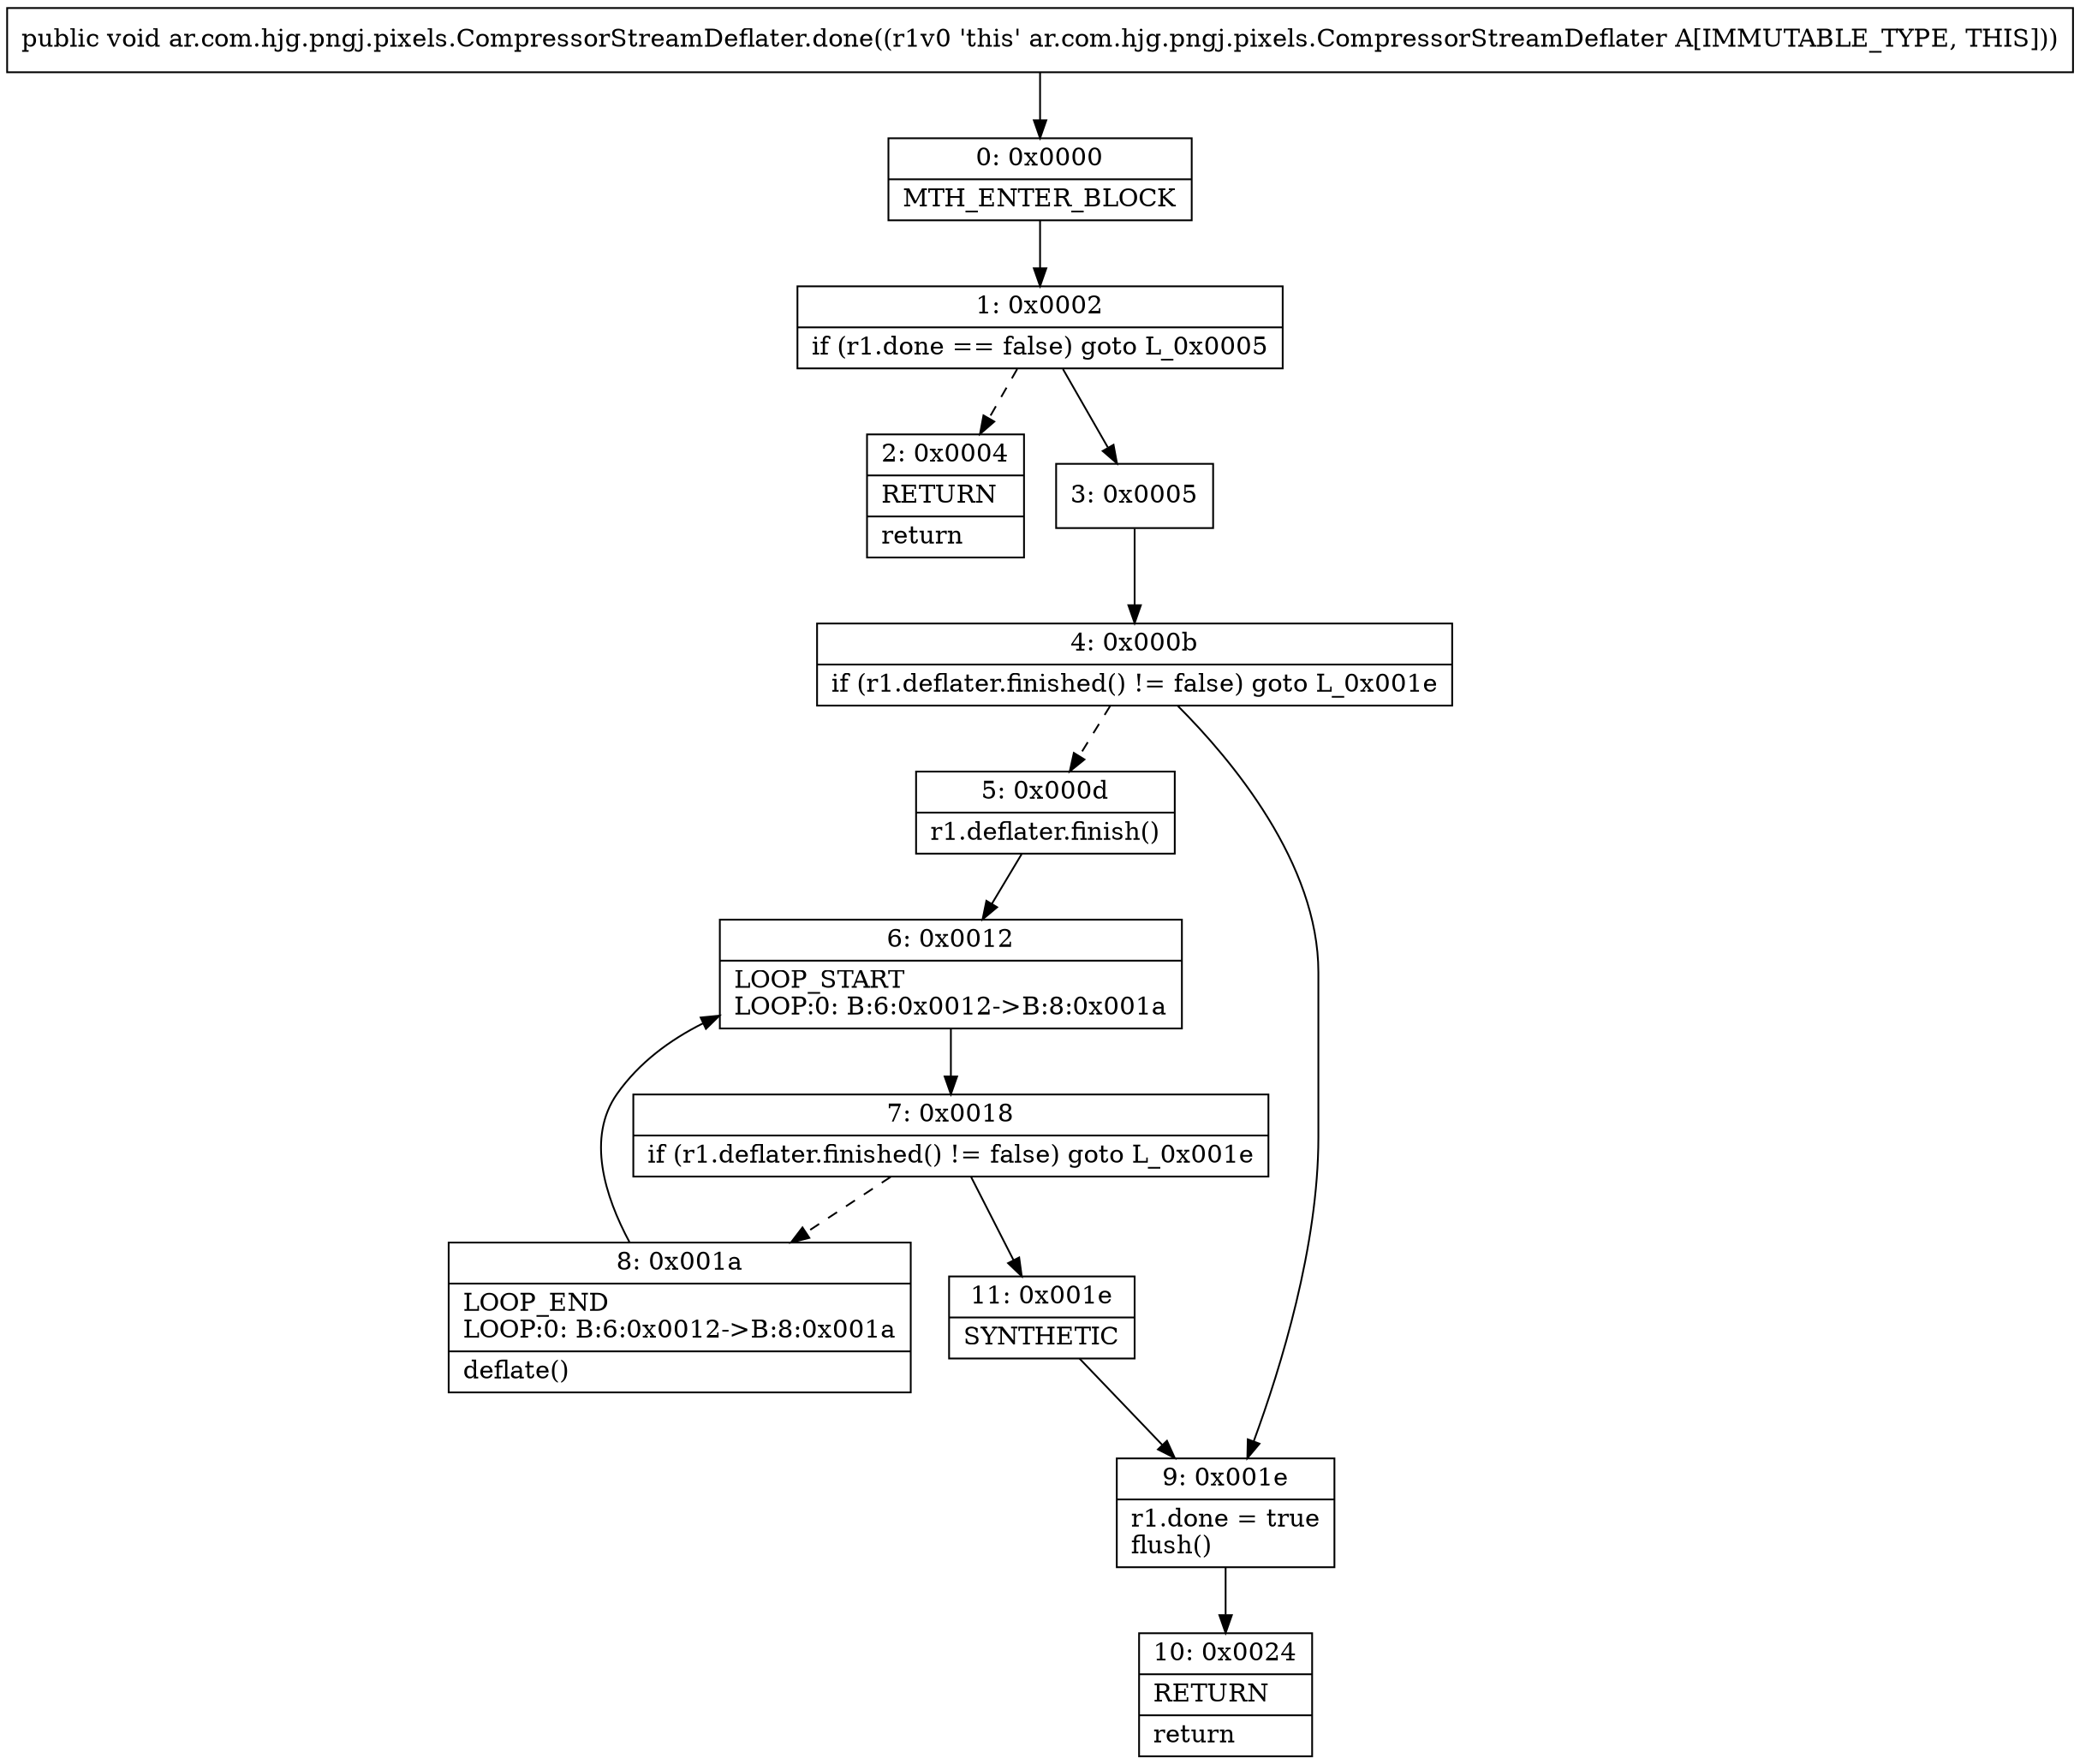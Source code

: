 digraph "CFG forar.com.hjg.pngj.pixels.CompressorStreamDeflater.done()V" {
Node_0 [shape=record,label="{0\:\ 0x0000|MTH_ENTER_BLOCK\l}"];
Node_1 [shape=record,label="{1\:\ 0x0002|if (r1.done == false) goto L_0x0005\l}"];
Node_2 [shape=record,label="{2\:\ 0x0004|RETURN\l|return\l}"];
Node_3 [shape=record,label="{3\:\ 0x0005}"];
Node_4 [shape=record,label="{4\:\ 0x000b|if (r1.deflater.finished() != false) goto L_0x001e\l}"];
Node_5 [shape=record,label="{5\:\ 0x000d|r1.deflater.finish()\l}"];
Node_6 [shape=record,label="{6\:\ 0x0012|LOOP_START\lLOOP:0: B:6:0x0012\-\>B:8:0x001a\l}"];
Node_7 [shape=record,label="{7\:\ 0x0018|if (r1.deflater.finished() != false) goto L_0x001e\l}"];
Node_8 [shape=record,label="{8\:\ 0x001a|LOOP_END\lLOOP:0: B:6:0x0012\-\>B:8:0x001a\l|deflate()\l}"];
Node_9 [shape=record,label="{9\:\ 0x001e|r1.done = true\lflush()\l}"];
Node_10 [shape=record,label="{10\:\ 0x0024|RETURN\l|return\l}"];
Node_11 [shape=record,label="{11\:\ 0x001e|SYNTHETIC\l}"];
MethodNode[shape=record,label="{public void ar.com.hjg.pngj.pixels.CompressorStreamDeflater.done((r1v0 'this' ar.com.hjg.pngj.pixels.CompressorStreamDeflater A[IMMUTABLE_TYPE, THIS])) }"];
MethodNode -> Node_0;
Node_0 -> Node_1;
Node_1 -> Node_2[style=dashed];
Node_1 -> Node_3;
Node_3 -> Node_4;
Node_4 -> Node_5[style=dashed];
Node_4 -> Node_9;
Node_5 -> Node_6;
Node_6 -> Node_7;
Node_7 -> Node_8[style=dashed];
Node_7 -> Node_11;
Node_8 -> Node_6;
Node_9 -> Node_10;
Node_11 -> Node_9;
}

